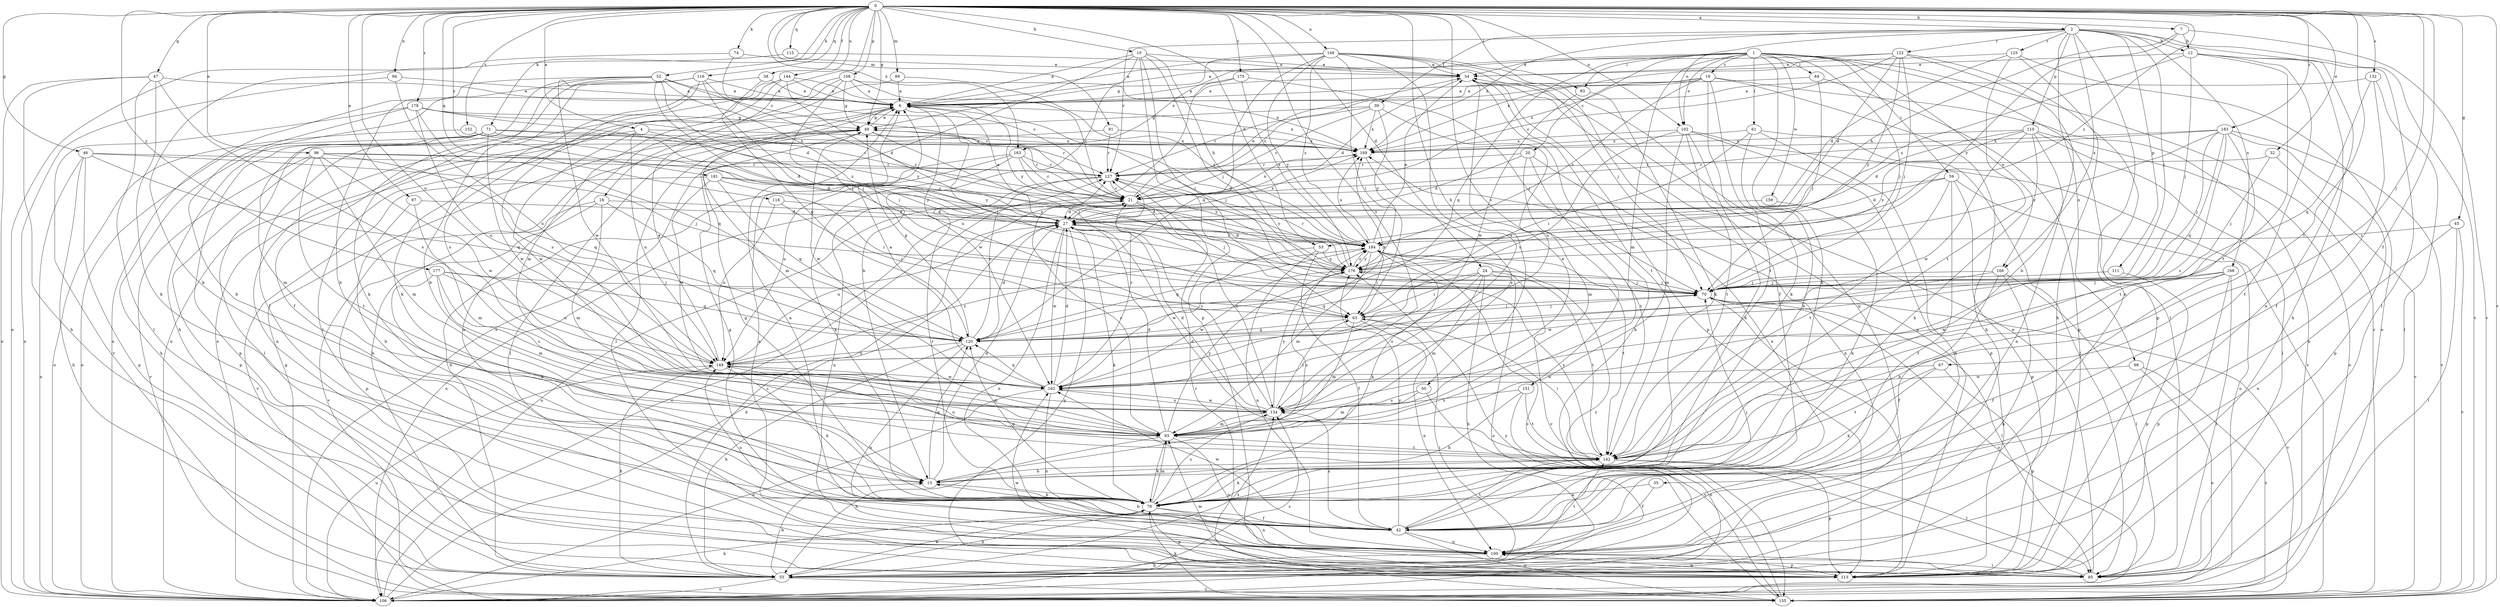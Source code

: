 strict digraph  {
0;
1;
2;
4;
6;
7;
10;
12;
13;
18;
19;
20;
21;
24;
27;
32;
34;
35;
38;
39;
42;
45;
46;
47;
49;
50;
52;
53;
55;
59;
61;
63;
67;
70;
71;
74;
78;
83;
84;
85;
89;
91;
93;
94;
96;
97;
98;
100;
102;
106;
108;
110;
111;
113;
115;
116;
118;
120;
122;
125;
127;
132;
134;
142;
144;
146;
149;
151;
152;
155;
159;
162;
163;
166;
168;
169;
175;
176;
177;
178;
181;
183;
184;
0 -> 2  [label=a];
0 -> 4  [label=a];
0 -> 7  [label=b];
0 -> 10  [label=b];
0 -> 18  [label=c];
0 -> 24  [label=d];
0 -> 32  [label=e];
0 -> 35  [label=f];
0 -> 38  [label=f];
0 -> 45  [label=g];
0 -> 46  [label=g];
0 -> 47  [label=g];
0 -> 49  [label=g];
0 -> 50  [label=h];
0 -> 52  [label=h];
0 -> 53  [label=h];
0 -> 67  [label=j];
0 -> 71  [label=k];
0 -> 74  [label=k];
0 -> 83  [label=l];
0 -> 89  [label=m];
0 -> 91  [label=m];
0 -> 94  [label=n];
0 -> 96  [label=n];
0 -> 97  [label=n];
0 -> 102  [label=o];
0 -> 108  [label=p];
0 -> 115  [label=q];
0 -> 116  [label=q];
0 -> 118  [label=q];
0 -> 132  [label=s];
0 -> 134  [label=s];
0 -> 142  [label=t];
0 -> 144  [label=u];
0 -> 146  [label=u];
0 -> 149  [label=u];
0 -> 151  [label=v];
0 -> 152  [label=v];
0 -> 155  [label=v];
0 -> 163  [label=x];
0 -> 175  [label=y];
0 -> 177  [label=z];
0 -> 178  [label=z];
0 -> 181  [label=z];
0 -> 183  [label=z];
0 -> 184  [label=z];
1 -> 6  [label=a];
1 -> 19  [label=c];
1 -> 20  [label=c];
1 -> 59  [label=i];
1 -> 61  [label=i];
1 -> 70  [label=j];
1 -> 78  [label=k];
1 -> 83  [label=l];
1 -> 84  [label=l];
1 -> 85  [label=l];
1 -> 93  [label=m];
1 -> 102  [label=o];
1 -> 120  [label=q];
1 -> 155  [label=v];
1 -> 159  [label=w];
1 -> 163  [label=x];
1 -> 166  [label=x];
2 -> 12  [label=b];
2 -> 39  [label=f];
2 -> 70  [label=j];
2 -> 85  [label=l];
2 -> 98  [label=n];
2 -> 100  [label=n];
2 -> 102  [label=o];
2 -> 110  [label=p];
2 -> 111  [label=p];
2 -> 122  [label=r];
2 -> 125  [label=r];
2 -> 127  [label=r];
2 -> 155  [label=v];
2 -> 166  [label=x];
2 -> 168  [label=x];
2 -> 169  [label=x];
4 -> 27  [label=d];
4 -> 100  [label=n];
4 -> 149  [label=u];
4 -> 162  [label=w];
4 -> 169  [label=x];
6 -> 49  [label=g];
6 -> 63  [label=i];
6 -> 70  [label=j];
6 -> 85  [label=l];
6 -> 93  [label=m];
6 -> 162  [label=w];
6 -> 169  [label=x];
7 -> 12  [label=b];
7 -> 53  [label=h];
7 -> 155  [label=v];
7 -> 176  [label=y];
10 -> 6  [label=a];
10 -> 13  [label=b];
10 -> 34  [label=e];
10 -> 53  [label=h];
10 -> 63  [label=i];
10 -> 70  [label=j];
10 -> 106  [label=o];
10 -> 113  [label=p];
12 -> 34  [label=e];
12 -> 42  [label=f];
12 -> 55  [label=h];
12 -> 70  [label=j];
12 -> 100  [label=n];
12 -> 142  [label=t];
12 -> 184  [label=z];
13 -> 27  [label=d];
13 -> 78  [label=k];
13 -> 120  [label=q];
13 -> 184  [label=z];
18 -> 27  [label=d];
18 -> 93  [label=m];
18 -> 113  [label=p];
18 -> 120  [label=q];
18 -> 155  [label=v];
19 -> 6  [label=a];
19 -> 21  [label=c];
19 -> 55  [label=h];
19 -> 78  [label=k];
19 -> 106  [label=o];
19 -> 142  [label=t];
19 -> 169  [label=x];
19 -> 184  [label=z];
20 -> 27  [label=d];
20 -> 93  [label=m];
20 -> 100  [label=n];
20 -> 127  [label=r];
20 -> 142  [label=t];
21 -> 27  [label=d];
21 -> 34  [label=e];
21 -> 70  [label=j];
21 -> 106  [label=o];
21 -> 134  [label=s];
21 -> 169  [label=x];
24 -> 55  [label=h];
24 -> 63  [label=i];
24 -> 70  [label=j];
24 -> 93  [label=m];
24 -> 106  [label=o];
24 -> 120  [label=q];
24 -> 134  [label=s];
24 -> 142  [label=t];
27 -> 6  [label=a];
27 -> 78  [label=k];
27 -> 100  [label=n];
27 -> 113  [label=p];
27 -> 149  [label=u];
27 -> 162  [label=w];
27 -> 169  [label=x];
27 -> 184  [label=z];
32 -> 70  [label=j];
32 -> 127  [label=r];
32 -> 155  [label=v];
34 -> 6  [label=a];
34 -> 27  [label=d];
34 -> 55  [label=h];
34 -> 113  [label=p];
34 -> 142  [label=t];
35 -> 42  [label=f];
35 -> 78  [label=k];
38 -> 6  [label=a];
38 -> 78  [label=k];
38 -> 120  [label=q];
39 -> 21  [label=c];
39 -> 49  [label=g];
39 -> 127  [label=r];
39 -> 149  [label=u];
39 -> 169  [label=x];
39 -> 176  [label=y];
42 -> 6  [label=a];
42 -> 13  [label=b];
42 -> 49  [label=g];
42 -> 70  [label=j];
42 -> 100  [label=n];
42 -> 134  [label=s];
42 -> 142  [label=t];
42 -> 149  [label=u];
42 -> 155  [label=v];
42 -> 162  [label=w];
42 -> 169  [label=x];
42 -> 176  [label=y];
45 -> 85  [label=l];
45 -> 100  [label=n];
45 -> 155  [label=v];
45 -> 184  [label=z];
46 -> 55  [label=h];
46 -> 70  [label=j];
46 -> 106  [label=o];
46 -> 113  [label=p];
46 -> 120  [label=q];
46 -> 127  [label=r];
47 -> 6  [label=a];
47 -> 55  [label=h];
47 -> 78  [label=k];
47 -> 85  [label=l];
47 -> 106  [label=o];
47 -> 134  [label=s];
49 -> 6  [label=a];
49 -> 21  [label=c];
49 -> 55  [label=h];
49 -> 70  [label=j];
49 -> 85  [label=l];
49 -> 162  [label=w];
49 -> 169  [label=x];
50 -> 93  [label=m];
50 -> 134  [label=s];
50 -> 155  [label=v];
52 -> 6  [label=a];
52 -> 21  [label=c];
52 -> 27  [label=d];
52 -> 42  [label=f];
52 -> 70  [label=j];
52 -> 78  [label=k];
52 -> 106  [label=o];
52 -> 162  [label=w];
52 -> 176  [label=y];
53 -> 42  [label=f];
53 -> 100  [label=n];
53 -> 162  [label=w];
53 -> 176  [label=y];
55 -> 13  [label=b];
55 -> 21  [label=c];
55 -> 63  [label=i];
55 -> 78  [label=k];
55 -> 106  [label=o];
55 -> 134  [label=s];
55 -> 155  [label=v];
59 -> 21  [label=c];
59 -> 27  [label=d];
59 -> 42  [label=f];
59 -> 106  [label=o];
59 -> 113  [label=p];
59 -> 142  [label=t];
61 -> 13  [label=b];
61 -> 63  [label=i];
61 -> 85  [label=l];
61 -> 113  [label=p];
61 -> 169  [label=x];
63 -> 70  [label=j];
63 -> 93  [label=m];
63 -> 100  [label=n];
63 -> 120  [label=q];
67 -> 78  [label=k];
67 -> 113  [label=p];
67 -> 142  [label=t];
67 -> 162  [label=w];
70 -> 63  [label=i];
70 -> 85  [label=l];
70 -> 106  [label=o];
70 -> 155  [label=v];
71 -> 55  [label=h];
71 -> 85  [label=l];
71 -> 106  [label=o];
71 -> 113  [label=p];
71 -> 127  [label=r];
71 -> 162  [label=w];
71 -> 169  [label=x];
71 -> 176  [label=y];
74 -> 21  [label=c];
74 -> 34  [label=e];
74 -> 106  [label=o];
78 -> 42  [label=f];
78 -> 49  [label=g];
78 -> 55  [label=h];
78 -> 93  [label=m];
78 -> 100  [label=n];
78 -> 113  [label=p];
78 -> 120  [label=q];
78 -> 127  [label=r];
78 -> 134  [label=s];
83 -> 78  [label=k];
83 -> 162  [label=w];
84 -> 6  [label=a];
84 -> 70  [label=j];
84 -> 113  [label=p];
85 -> 6  [label=a];
85 -> 34  [label=e];
85 -> 162  [label=w];
85 -> 184  [label=z];
89 -> 6  [label=a];
89 -> 106  [label=o];
89 -> 184  [label=z];
91 -> 93  [label=m];
91 -> 127  [label=r];
91 -> 169  [label=x];
93 -> 21  [label=c];
93 -> 27  [label=d];
93 -> 34  [label=e];
93 -> 55  [label=h];
93 -> 78  [label=k];
93 -> 100  [label=n];
93 -> 142  [label=t];
93 -> 176  [label=y];
94 -> 6  [label=a];
94 -> 106  [label=o];
94 -> 149  [label=u];
96 -> 27  [label=d];
96 -> 93  [label=m];
96 -> 113  [label=p];
96 -> 120  [label=q];
96 -> 127  [label=r];
96 -> 142  [label=t];
96 -> 155  [label=v];
96 -> 162  [label=w];
97 -> 13  [label=b];
97 -> 27  [label=d];
97 -> 93  [label=m];
98 -> 106  [label=o];
98 -> 155  [label=v];
98 -> 162  [label=w];
100 -> 6  [label=a];
100 -> 55  [label=h];
100 -> 85  [label=l];
100 -> 113  [label=p];
100 -> 142  [label=t];
102 -> 55  [label=h];
102 -> 78  [label=k];
102 -> 93  [label=m];
102 -> 142  [label=t];
102 -> 149  [label=u];
102 -> 155  [label=v];
102 -> 169  [label=x];
106 -> 21  [label=c];
106 -> 27  [label=d];
106 -> 49  [label=g];
106 -> 78  [label=k];
106 -> 134  [label=s];
106 -> 149  [label=u];
108 -> 6  [label=a];
108 -> 13  [label=b];
108 -> 21  [label=c];
108 -> 49  [label=g];
108 -> 70  [label=j];
108 -> 134  [label=s];
108 -> 169  [label=x];
110 -> 27  [label=d];
110 -> 78  [label=k];
110 -> 85  [label=l];
110 -> 100  [label=n];
110 -> 106  [label=o];
110 -> 162  [label=w];
110 -> 169  [label=x];
110 -> 176  [label=y];
111 -> 70  [label=j];
111 -> 113  [label=p];
113 -> 34  [label=e];
113 -> 70  [label=j];
113 -> 93  [label=m];
113 -> 100  [label=n];
115 -> 34  [label=e];
115 -> 78  [label=k];
116 -> 6  [label=a];
116 -> 13  [label=b];
116 -> 42  [label=f];
116 -> 55  [label=h];
116 -> 63  [label=i];
116 -> 134  [label=s];
116 -> 184  [label=z];
118 -> 27  [label=d];
118 -> 63  [label=i];
118 -> 149  [label=u];
120 -> 27  [label=d];
120 -> 49  [label=g];
120 -> 55  [label=h];
120 -> 100  [label=n];
120 -> 127  [label=r];
120 -> 149  [label=u];
120 -> 169  [label=x];
122 -> 13  [label=b];
122 -> 21  [label=c];
122 -> 27  [label=d];
122 -> 34  [label=e];
122 -> 70  [label=j];
122 -> 113  [label=p];
122 -> 169  [label=x];
122 -> 176  [label=y];
125 -> 27  [label=d];
125 -> 34  [label=e];
125 -> 55  [label=h];
125 -> 106  [label=o];
125 -> 142  [label=t];
127 -> 21  [label=c];
127 -> 100  [label=n];
127 -> 106  [label=o];
127 -> 176  [label=y];
132 -> 6  [label=a];
132 -> 42  [label=f];
132 -> 85  [label=l];
132 -> 120  [label=q];
134 -> 21  [label=c];
134 -> 27  [label=d];
134 -> 63  [label=i];
134 -> 93  [label=m];
134 -> 162  [label=w];
134 -> 176  [label=y];
142 -> 13  [label=b];
142 -> 27  [label=d];
142 -> 63  [label=i];
142 -> 78  [label=k];
142 -> 85  [label=l];
142 -> 113  [label=p];
142 -> 149  [label=u];
142 -> 176  [label=y];
144 -> 6  [label=a];
144 -> 27  [label=d];
144 -> 85  [label=l];
144 -> 93  [label=m];
144 -> 106  [label=o];
144 -> 176  [label=y];
146 -> 6  [label=a];
146 -> 34  [label=e];
146 -> 42  [label=f];
146 -> 49  [label=g];
146 -> 63  [label=i];
146 -> 70  [label=j];
146 -> 100  [label=n];
146 -> 120  [label=q];
146 -> 134  [label=s];
146 -> 176  [label=y];
146 -> 184  [label=z];
149 -> 6  [label=a];
149 -> 55  [label=h];
149 -> 78  [label=k];
149 -> 93  [label=m];
149 -> 162  [label=w];
149 -> 184  [label=z];
151 -> 78  [label=k];
151 -> 106  [label=o];
151 -> 134  [label=s];
151 -> 142  [label=t];
152 -> 106  [label=o];
152 -> 169  [label=x];
152 -> 176  [label=y];
155 -> 78  [label=k];
155 -> 127  [label=r];
155 -> 176  [label=y];
155 -> 184  [label=z];
159 -> 27  [label=d];
159 -> 78  [label=k];
162 -> 6  [label=a];
162 -> 27  [label=d];
162 -> 100  [label=n];
162 -> 106  [label=o];
162 -> 120  [label=q];
162 -> 127  [label=r];
162 -> 134  [label=s];
163 -> 21  [label=c];
163 -> 55  [label=h];
163 -> 78  [label=k];
163 -> 127  [label=r];
163 -> 149  [label=u];
163 -> 176  [label=y];
166 -> 42  [label=f];
166 -> 55  [label=h];
166 -> 70  [label=j];
166 -> 85  [label=l];
166 -> 162  [label=w];
168 -> 13  [label=b];
168 -> 42  [label=f];
168 -> 70  [label=j];
168 -> 85  [label=l];
168 -> 113  [label=p];
168 -> 162  [label=w];
169 -> 127  [label=r];
169 -> 134  [label=s];
175 -> 6  [label=a];
175 -> 70  [label=j];
175 -> 149  [label=u];
175 -> 184  [label=z];
176 -> 70  [label=j];
176 -> 127  [label=r];
176 -> 162  [label=w];
176 -> 184  [label=z];
177 -> 13  [label=b];
177 -> 70  [label=j];
177 -> 93  [label=m];
177 -> 120  [label=q];
177 -> 134  [label=s];
177 -> 149  [label=u];
178 -> 13  [label=b];
178 -> 21  [label=c];
178 -> 49  [label=g];
178 -> 120  [label=q];
178 -> 149  [label=u];
178 -> 155  [label=v];
178 -> 184  [label=z];
181 -> 21  [label=c];
181 -> 63  [label=i];
181 -> 120  [label=q];
181 -> 155  [label=v];
181 -> 162  [label=w];
181 -> 184  [label=z];
183 -> 21  [label=c];
183 -> 70  [label=j];
183 -> 113  [label=p];
183 -> 120  [label=q];
183 -> 134  [label=s];
183 -> 142  [label=t];
183 -> 155  [label=v];
183 -> 169  [label=x];
183 -> 176  [label=y];
184 -> 27  [label=d];
184 -> 34  [label=e];
184 -> 49  [label=g];
184 -> 63  [label=i];
184 -> 78  [label=k];
184 -> 93  [label=m];
184 -> 120  [label=q];
184 -> 142  [label=t];
184 -> 155  [label=v];
184 -> 169  [label=x];
184 -> 176  [label=y];
}
